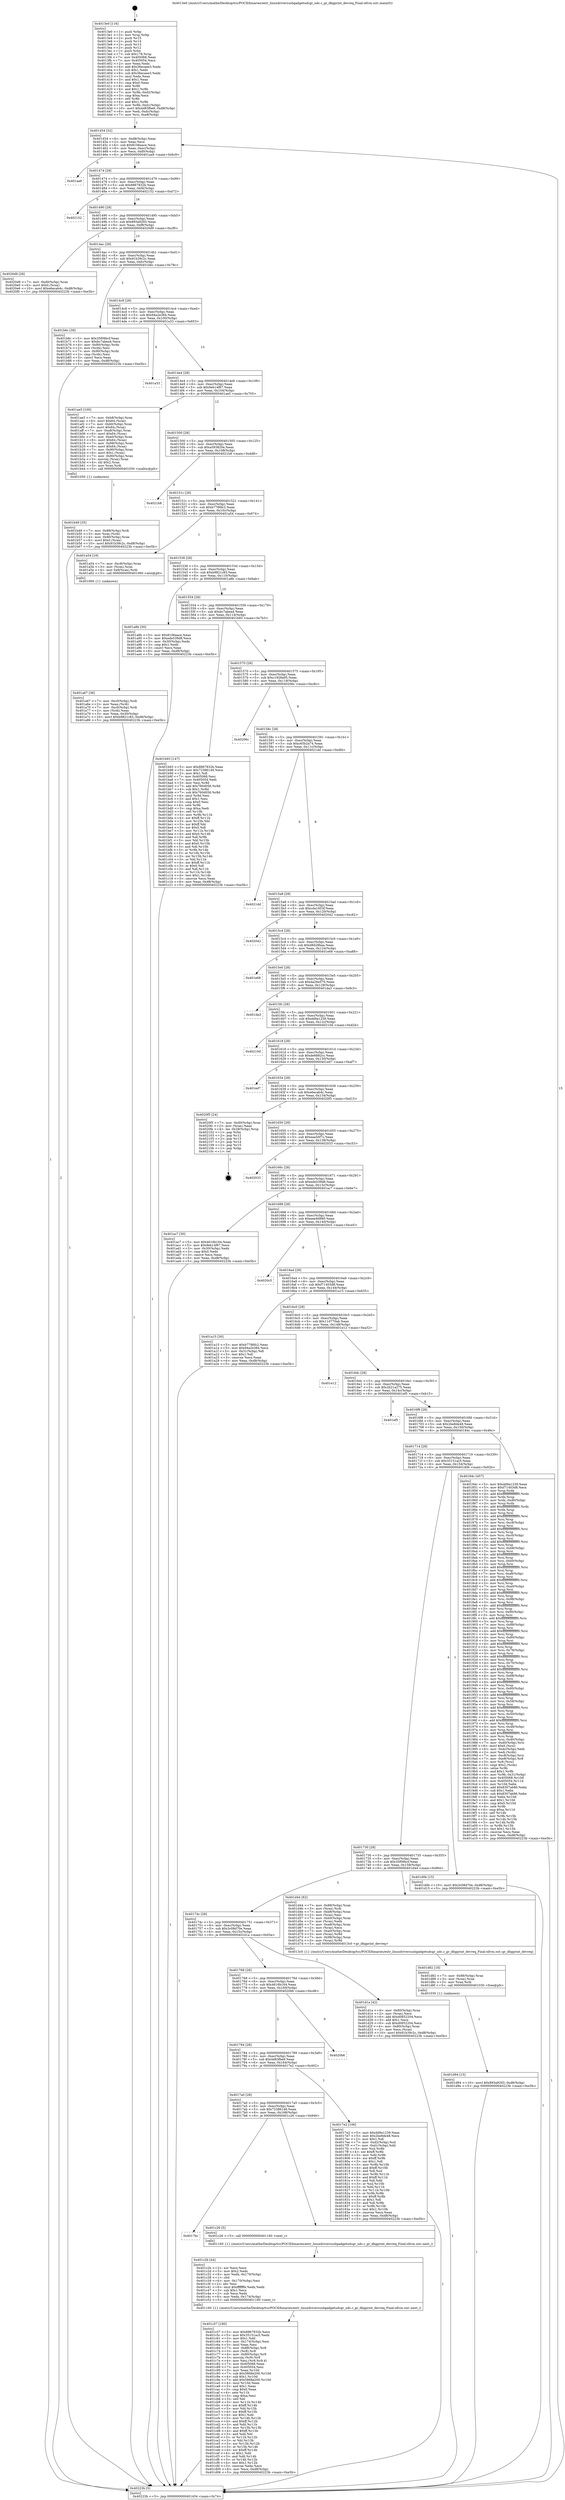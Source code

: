 digraph "0x4013e0" {
  label = "0x4013e0 (/mnt/c/Users/mathe/Desktop/tcc/POCII/binaries/extr_linuxdriversusbgadgetudcgr_udc.c_gr_dbgprint_devreq_Final-ollvm.out::main(0))"
  labelloc = "t"
  node[shape=record]

  Entry [label="",width=0.3,height=0.3,shape=circle,fillcolor=black,style=filled]
  "0x401454" [label="{
     0x401454 [32]\l
     | [instrs]\l
     &nbsp;&nbsp;0x401454 \<+6\>: mov -0xd8(%rbp),%eax\l
     &nbsp;&nbsp;0x40145a \<+2\>: mov %eax,%ecx\l
     &nbsp;&nbsp;0x40145c \<+6\>: sub $0x8106aace,%ecx\l
     &nbsp;&nbsp;0x401462 \<+6\>: mov %eax,-0xec(%rbp)\l
     &nbsp;&nbsp;0x401468 \<+6\>: mov %ecx,-0xf0(%rbp)\l
     &nbsp;&nbsp;0x40146e \<+6\>: je 0000000000401aa9 \<main+0x6c9\>\l
  }"]
  "0x401aa9" [label="{
     0x401aa9\l
  }", style=dashed]
  "0x401474" [label="{
     0x401474 [28]\l
     | [instrs]\l
     &nbsp;&nbsp;0x401474 \<+5\>: jmp 0000000000401479 \<main+0x99\>\l
     &nbsp;&nbsp;0x401479 \<+6\>: mov -0xec(%rbp),%eax\l
     &nbsp;&nbsp;0x40147f \<+5\>: sub $0x8867832b,%eax\l
     &nbsp;&nbsp;0x401484 \<+6\>: mov %eax,-0xf4(%rbp)\l
     &nbsp;&nbsp;0x40148a \<+6\>: je 0000000000402152 \<main+0xd72\>\l
  }"]
  Exit [label="",width=0.3,height=0.3,shape=circle,fillcolor=black,style=filled,peripheries=2]
  "0x402152" [label="{
     0x402152\l
  }", style=dashed]
  "0x401490" [label="{
     0x401490 [28]\l
     | [instrs]\l
     &nbsp;&nbsp;0x401490 \<+5\>: jmp 0000000000401495 \<main+0xb5\>\l
     &nbsp;&nbsp;0x401495 \<+6\>: mov -0xec(%rbp),%eax\l
     &nbsp;&nbsp;0x40149b \<+5\>: sub $0x893a9293,%eax\l
     &nbsp;&nbsp;0x4014a0 \<+6\>: mov %eax,-0xf8(%rbp)\l
     &nbsp;&nbsp;0x4014a6 \<+6\>: je 00000000004020d9 \<main+0xcf9\>\l
  }"]
  "0x401d94" [label="{
     0x401d94 [15]\l
     | [instrs]\l
     &nbsp;&nbsp;0x401d94 \<+10\>: movl $0x893a9293,-0xd8(%rbp)\l
     &nbsp;&nbsp;0x401d9e \<+5\>: jmp 000000000040223b \<main+0xe5b\>\l
  }"]
  "0x4020d9" [label="{
     0x4020d9 [28]\l
     | [instrs]\l
     &nbsp;&nbsp;0x4020d9 \<+7\>: mov -0xd0(%rbp),%rax\l
     &nbsp;&nbsp;0x4020e0 \<+6\>: movl $0x0,(%rax)\l
     &nbsp;&nbsp;0x4020e6 \<+10\>: movl $0xe6ecab4c,-0xd8(%rbp)\l
     &nbsp;&nbsp;0x4020f0 \<+5\>: jmp 000000000040223b \<main+0xe5b\>\l
  }"]
  "0x4014ac" [label="{
     0x4014ac [28]\l
     | [instrs]\l
     &nbsp;&nbsp;0x4014ac \<+5\>: jmp 00000000004014b1 \<main+0xd1\>\l
     &nbsp;&nbsp;0x4014b1 \<+6\>: mov -0xec(%rbp),%eax\l
     &nbsp;&nbsp;0x4014b7 \<+5\>: sub $0x91b39c2c,%eax\l
     &nbsp;&nbsp;0x4014bc \<+6\>: mov %eax,-0xfc(%rbp)\l
     &nbsp;&nbsp;0x4014c2 \<+6\>: je 0000000000401b6c \<main+0x78c\>\l
  }"]
  "0x401d82" [label="{
     0x401d82 [18]\l
     | [instrs]\l
     &nbsp;&nbsp;0x401d82 \<+7\>: mov -0x88(%rbp),%rax\l
     &nbsp;&nbsp;0x401d89 \<+3\>: mov (%rax),%rax\l
     &nbsp;&nbsp;0x401d8c \<+3\>: mov %rax,%rdi\l
     &nbsp;&nbsp;0x401d8f \<+5\>: call 0000000000401030 \<free@plt\>\l
     | [calls]\l
     &nbsp;&nbsp;0x401030 \{1\} (unknown)\l
  }"]
  "0x401b6c" [label="{
     0x401b6c [39]\l
     | [instrs]\l
     &nbsp;&nbsp;0x401b6c \<+5\>: mov $0x35f09bcf,%eax\l
     &nbsp;&nbsp;0x401b71 \<+5\>: mov $0xbc7abea4,%ecx\l
     &nbsp;&nbsp;0x401b76 \<+4\>: mov -0x80(%rbp),%rdx\l
     &nbsp;&nbsp;0x401b7a \<+2\>: mov (%rdx),%esi\l
     &nbsp;&nbsp;0x401b7c \<+7\>: mov -0x90(%rbp),%rdx\l
     &nbsp;&nbsp;0x401b83 \<+2\>: cmp (%rdx),%esi\l
     &nbsp;&nbsp;0x401b85 \<+3\>: cmovl %ecx,%eax\l
     &nbsp;&nbsp;0x401b88 \<+6\>: mov %eax,-0xd8(%rbp)\l
     &nbsp;&nbsp;0x401b8e \<+5\>: jmp 000000000040223b \<main+0xe5b\>\l
  }"]
  "0x4014c8" [label="{
     0x4014c8 [28]\l
     | [instrs]\l
     &nbsp;&nbsp;0x4014c8 \<+5\>: jmp 00000000004014cd \<main+0xed\>\l
     &nbsp;&nbsp;0x4014cd \<+6\>: mov -0xec(%rbp),%eax\l
     &nbsp;&nbsp;0x4014d3 \<+5\>: sub $0x94a2e384,%eax\l
     &nbsp;&nbsp;0x4014d8 \<+6\>: mov %eax,-0x100(%rbp)\l
     &nbsp;&nbsp;0x4014de \<+6\>: je 0000000000401a33 \<main+0x653\>\l
  }"]
  "0x401c57" [label="{
     0x401c57 [180]\l
     | [instrs]\l
     &nbsp;&nbsp;0x401c57 \<+5\>: mov $0x8867832b,%ecx\l
     &nbsp;&nbsp;0x401c5c \<+5\>: mov $0x35151ac5,%edx\l
     &nbsp;&nbsp;0x401c61 \<+3\>: mov $0x1,%dil\l
     &nbsp;&nbsp;0x401c64 \<+6\>: mov -0x174(%rbp),%esi\l
     &nbsp;&nbsp;0x401c6a \<+3\>: imul %eax,%esi\l
     &nbsp;&nbsp;0x401c6d \<+7\>: mov -0x88(%rbp),%r8\l
     &nbsp;&nbsp;0x401c74 \<+3\>: mov (%r8),%r8\l
     &nbsp;&nbsp;0x401c77 \<+4\>: mov -0x80(%rbp),%r9\l
     &nbsp;&nbsp;0x401c7b \<+3\>: movslq (%r9),%r9\l
     &nbsp;&nbsp;0x401c7e \<+4\>: mov %esi,(%r8,%r9,4)\l
     &nbsp;&nbsp;0x401c82 \<+7\>: mov 0x405068,%eax\l
     &nbsp;&nbsp;0x401c89 \<+7\>: mov 0x405054,%esi\l
     &nbsp;&nbsp;0x401c90 \<+3\>: mov %eax,%r10d\l
     &nbsp;&nbsp;0x401c93 \<+7\>: sub $0x5868e200,%r10d\l
     &nbsp;&nbsp;0x401c9a \<+4\>: sub $0x1,%r10d\l
     &nbsp;&nbsp;0x401c9e \<+7\>: add $0x5868e200,%r10d\l
     &nbsp;&nbsp;0x401ca5 \<+4\>: imul %r10d,%eax\l
     &nbsp;&nbsp;0x401ca9 \<+3\>: and $0x1,%eax\l
     &nbsp;&nbsp;0x401cac \<+3\>: cmp $0x0,%eax\l
     &nbsp;&nbsp;0x401caf \<+4\>: sete %r11b\l
     &nbsp;&nbsp;0x401cb3 \<+3\>: cmp $0xa,%esi\l
     &nbsp;&nbsp;0x401cb6 \<+3\>: setl %bl\l
     &nbsp;&nbsp;0x401cb9 \<+3\>: mov %r11b,%r14b\l
     &nbsp;&nbsp;0x401cbc \<+4\>: xor $0xff,%r14b\l
     &nbsp;&nbsp;0x401cc0 \<+3\>: mov %bl,%r15b\l
     &nbsp;&nbsp;0x401cc3 \<+4\>: xor $0xff,%r15b\l
     &nbsp;&nbsp;0x401cc7 \<+4\>: xor $0x1,%dil\l
     &nbsp;&nbsp;0x401ccb \<+3\>: mov %r14b,%r12b\l
     &nbsp;&nbsp;0x401cce \<+4\>: and $0xff,%r12b\l
     &nbsp;&nbsp;0x401cd2 \<+3\>: and %dil,%r11b\l
     &nbsp;&nbsp;0x401cd5 \<+3\>: mov %r15b,%r13b\l
     &nbsp;&nbsp;0x401cd8 \<+4\>: and $0xff,%r13b\l
     &nbsp;&nbsp;0x401cdc \<+3\>: and %dil,%bl\l
     &nbsp;&nbsp;0x401cdf \<+3\>: or %r11b,%r12b\l
     &nbsp;&nbsp;0x401ce2 \<+3\>: or %bl,%r13b\l
     &nbsp;&nbsp;0x401ce5 \<+3\>: xor %r13b,%r12b\l
     &nbsp;&nbsp;0x401ce8 \<+3\>: or %r15b,%r14b\l
     &nbsp;&nbsp;0x401ceb \<+4\>: xor $0xff,%r14b\l
     &nbsp;&nbsp;0x401cef \<+4\>: or $0x1,%dil\l
     &nbsp;&nbsp;0x401cf3 \<+3\>: and %dil,%r14b\l
     &nbsp;&nbsp;0x401cf6 \<+3\>: or %r14b,%r12b\l
     &nbsp;&nbsp;0x401cf9 \<+4\>: test $0x1,%r12b\l
     &nbsp;&nbsp;0x401cfd \<+3\>: cmovne %edx,%ecx\l
     &nbsp;&nbsp;0x401d00 \<+6\>: mov %ecx,-0xd8(%rbp)\l
     &nbsp;&nbsp;0x401d06 \<+5\>: jmp 000000000040223b \<main+0xe5b\>\l
  }"]
  "0x401a33" [label="{
     0x401a33\l
  }", style=dashed]
  "0x4014e4" [label="{
     0x4014e4 [28]\l
     | [instrs]\l
     &nbsp;&nbsp;0x4014e4 \<+5\>: jmp 00000000004014e9 \<main+0x109\>\l
     &nbsp;&nbsp;0x4014e9 \<+6\>: mov -0xec(%rbp),%eax\l
     &nbsp;&nbsp;0x4014ef \<+5\>: sub $0x9eb14f67,%eax\l
     &nbsp;&nbsp;0x4014f4 \<+6\>: mov %eax,-0x104(%rbp)\l
     &nbsp;&nbsp;0x4014fa \<+6\>: je 0000000000401ae5 \<main+0x705\>\l
  }"]
  "0x401c2b" [label="{
     0x401c2b [44]\l
     | [instrs]\l
     &nbsp;&nbsp;0x401c2b \<+2\>: xor %ecx,%ecx\l
     &nbsp;&nbsp;0x401c2d \<+5\>: mov $0x2,%edx\l
     &nbsp;&nbsp;0x401c32 \<+6\>: mov %edx,-0x170(%rbp)\l
     &nbsp;&nbsp;0x401c38 \<+1\>: cltd\l
     &nbsp;&nbsp;0x401c39 \<+6\>: mov -0x170(%rbp),%esi\l
     &nbsp;&nbsp;0x401c3f \<+2\>: idiv %esi\l
     &nbsp;&nbsp;0x401c41 \<+6\>: imul $0xfffffffe,%edx,%edx\l
     &nbsp;&nbsp;0x401c47 \<+3\>: sub $0x1,%ecx\l
     &nbsp;&nbsp;0x401c4a \<+2\>: sub %ecx,%edx\l
     &nbsp;&nbsp;0x401c4c \<+6\>: mov %edx,-0x174(%rbp)\l
     &nbsp;&nbsp;0x401c52 \<+5\>: call 0000000000401160 \<next_i\>\l
     | [calls]\l
     &nbsp;&nbsp;0x401160 \{1\} (/mnt/c/Users/mathe/Desktop/tcc/POCII/binaries/extr_linuxdriversusbgadgetudcgr_udc.c_gr_dbgprint_devreq_Final-ollvm.out::next_i)\l
  }"]
  "0x401ae5" [label="{
     0x401ae5 [100]\l
     | [instrs]\l
     &nbsp;&nbsp;0x401ae5 \<+7\>: mov -0xb8(%rbp),%rax\l
     &nbsp;&nbsp;0x401aec \<+6\>: movl $0x64,(%rax)\l
     &nbsp;&nbsp;0x401af2 \<+7\>: mov -0xb0(%rbp),%rax\l
     &nbsp;&nbsp;0x401af9 \<+6\>: movl $0x64,(%rax)\l
     &nbsp;&nbsp;0x401aff \<+7\>: mov -0xa8(%rbp),%rax\l
     &nbsp;&nbsp;0x401b06 \<+6\>: movl $0x64,(%rax)\l
     &nbsp;&nbsp;0x401b0c \<+7\>: mov -0xa0(%rbp),%rax\l
     &nbsp;&nbsp;0x401b13 \<+6\>: movl $0x64,(%rax)\l
     &nbsp;&nbsp;0x401b19 \<+7\>: mov -0x98(%rbp),%rax\l
     &nbsp;&nbsp;0x401b20 \<+6\>: movl $0x64,(%rax)\l
     &nbsp;&nbsp;0x401b26 \<+7\>: mov -0x90(%rbp),%rax\l
     &nbsp;&nbsp;0x401b2d \<+6\>: movl $0x1,(%rax)\l
     &nbsp;&nbsp;0x401b33 \<+7\>: mov -0x90(%rbp),%rax\l
     &nbsp;&nbsp;0x401b3a \<+3\>: movslq (%rax),%rax\l
     &nbsp;&nbsp;0x401b3d \<+4\>: shl $0x2,%rax\l
     &nbsp;&nbsp;0x401b41 \<+3\>: mov %rax,%rdi\l
     &nbsp;&nbsp;0x401b44 \<+5\>: call 0000000000401050 \<malloc@plt\>\l
     | [calls]\l
     &nbsp;&nbsp;0x401050 \{1\} (unknown)\l
  }"]
  "0x401500" [label="{
     0x401500 [28]\l
     | [instrs]\l
     &nbsp;&nbsp;0x401500 \<+5\>: jmp 0000000000401505 \<main+0x125\>\l
     &nbsp;&nbsp;0x401505 \<+6\>: mov -0xec(%rbp),%eax\l
     &nbsp;&nbsp;0x40150b \<+5\>: sub $0xa593820e,%eax\l
     &nbsp;&nbsp;0x401510 \<+6\>: mov %eax,-0x108(%rbp)\l
     &nbsp;&nbsp;0x401516 \<+6\>: je 00000000004021b8 \<main+0xdd8\>\l
  }"]
  "0x4017bc" [label="{
     0x4017bc\l
  }", style=dashed]
  "0x4021b8" [label="{
     0x4021b8\l
  }", style=dashed]
  "0x40151c" [label="{
     0x40151c [28]\l
     | [instrs]\l
     &nbsp;&nbsp;0x40151c \<+5\>: jmp 0000000000401521 \<main+0x141\>\l
     &nbsp;&nbsp;0x401521 \<+6\>: mov -0xec(%rbp),%eax\l
     &nbsp;&nbsp;0x401527 \<+5\>: sub $0xb7786fc2,%eax\l
     &nbsp;&nbsp;0x40152c \<+6\>: mov %eax,-0x10c(%rbp)\l
     &nbsp;&nbsp;0x401532 \<+6\>: je 0000000000401a54 \<main+0x674\>\l
  }"]
  "0x401c26" [label="{
     0x401c26 [5]\l
     | [instrs]\l
     &nbsp;&nbsp;0x401c26 \<+5\>: call 0000000000401160 \<next_i\>\l
     | [calls]\l
     &nbsp;&nbsp;0x401160 \{1\} (/mnt/c/Users/mathe/Desktop/tcc/POCII/binaries/extr_linuxdriversusbgadgetudcgr_udc.c_gr_dbgprint_devreq_Final-ollvm.out::next_i)\l
  }"]
  "0x401a54" [label="{
     0x401a54 [19]\l
     | [instrs]\l
     &nbsp;&nbsp;0x401a54 \<+7\>: mov -0xc8(%rbp),%rax\l
     &nbsp;&nbsp;0x401a5b \<+3\>: mov (%rax),%rax\l
     &nbsp;&nbsp;0x401a5e \<+4\>: mov 0x8(%rax),%rdi\l
     &nbsp;&nbsp;0x401a62 \<+5\>: call 0000000000401060 \<atoi@plt\>\l
     | [calls]\l
     &nbsp;&nbsp;0x401060 \{1\} (unknown)\l
  }"]
  "0x401538" [label="{
     0x401538 [28]\l
     | [instrs]\l
     &nbsp;&nbsp;0x401538 \<+5\>: jmp 000000000040153d \<main+0x15d\>\l
     &nbsp;&nbsp;0x40153d \<+6\>: mov -0xec(%rbp),%eax\l
     &nbsp;&nbsp;0x401543 \<+5\>: sub $0xb9821c83,%eax\l
     &nbsp;&nbsp;0x401548 \<+6\>: mov %eax,-0x110(%rbp)\l
     &nbsp;&nbsp;0x40154e \<+6\>: je 0000000000401a8b \<main+0x6ab\>\l
  }"]
  "0x401b49" [label="{
     0x401b49 [35]\l
     | [instrs]\l
     &nbsp;&nbsp;0x401b49 \<+7\>: mov -0x88(%rbp),%rdi\l
     &nbsp;&nbsp;0x401b50 \<+3\>: mov %rax,(%rdi)\l
     &nbsp;&nbsp;0x401b53 \<+4\>: mov -0x80(%rbp),%rax\l
     &nbsp;&nbsp;0x401b57 \<+6\>: movl $0x0,(%rax)\l
     &nbsp;&nbsp;0x401b5d \<+10\>: movl $0x91b39c2c,-0xd8(%rbp)\l
     &nbsp;&nbsp;0x401b67 \<+5\>: jmp 000000000040223b \<main+0xe5b\>\l
  }"]
  "0x401a8b" [label="{
     0x401a8b [30]\l
     | [instrs]\l
     &nbsp;&nbsp;0x401a8b \<+5\>: mov $0x8106aace,%eax\l
     &nbsp;&nbsp;0x401a90 \<+5\>: mov $0xede539d8,%ecx\l
     &nbsp;&nbsp;0x401a95 \<+3\>: mov -0x30(%rbp),%edx\l
     &nbsp;&nbsp;0x401a98 \<+3\>: cmp $0x1,%edx\l
     &nbsp;&nbsp;0x401a9b \<+3\>: cmovl %ecx,%eax\l
     &nbsp;&nbsp;0x401a9e \<+6\>: mov %eax,-0xd8(%rbp)\l
     &nbsp;&nbsp;0x401aa4 \<+5\>: jmp 000000000040223b \<main+0xe5b\>\l
  }"]
  "0x401554" [label="{
     0x401554 [28]\l
     | [instrs]\l
     &nbsp;&nbsp;0x401554 \<+5\>: jmp 0000000000401559 \<main+0x179\>\l
     &nbsp;&nbsp;0x401559 \<+6\>: mov -0xec(%rbp),%eax\l
     &nbsp;&nbsp;0x40155f \<+5\>: sub $0xbc7abea4,%eax\l
     &nbsp;&nbsp;0x401564 \<+6\>: mov %eax,-0x114(%rbp)\l
     &nbsp;&nbsp;0x40156a \<+6\>: je 0000000000401b93 \<main+0x7b3\>\l
  }"]
  "0x401a67" [label="{
     0x401a67 [36]\l
     | [instrs]\l
     &nbsp;&nbsp;0x401a67 \<+7\>: mov -0xc0(%rbp),%rdi\l
     &nbsp;&nbsp;0x401a6e \<+2\>: mov %eax,(%rdi)\l
     &nbsp;&nbsp;0x401a70 \<+7\>: mov -0xc0(%rbp),%rdi\l
     &nbsp;&nbsp;0x401a77 \<+2\>: mov (%rdi),%eax\l
     &nbsp;&nbsp;0x401a79 \<+3\>: mov %eax,-0x30(%rbp)\l
     &nbsp;&nbsp;0x401a7c \<+10\>: movl $0xb9821c83,-0xd8(%rbp)\l
     &nbsp;&nbsp;0x401a86 \<+5\>: jmp 000000000040223b \<main+0xe5b\>\l
  }"]
  "0x401b93" [label="{
     0x401b93 [147]\l
     | [instrs]\l
     &nbsp;&nbsp;0x401b93 \<+5\>: mov $0x8867832b,%eax\l
     &nbsp;&nbsp;0x401b98 \<+5\>: mov $0x72386146,%ecx\l
     &nbsp;&nbsp;0x401b9d \<+2\>: mov $0x1,%dl\l
     &nbsp;&nbsp;0x401b9f \<+7\>: mov 0x405068,%esi\l
     &nbsp;&nbsp;0x401ba6 \<+7\>: mov 0x405054,%edi\l
     &nbsp;&nbsp;0x401bad \<+3\>: mov %esi,%r8d\l
     &nbsp;&nbsp;0x401bb0 \<+7\>: add $0x760d056,%r8d\l
     &nbsp;&nbsp;0x401bb7 \<+4\>: sub $0x1,%r8d\l
     &nbsp;&nbsp;0x401bbb \<+7\>: sub $0x760d056,%r8d\l
     &nbsp;&nbsp;0x401bc2 \<+4\>: imul %r8d,%esi\l
     &nbsp;&nbsp;0x401bc6 \<+3\>: and $0x1,%esi\l
     &nbsp;&nbsp;0x401bc9 \<+3\>: cmp $0x0,%esi\l
     &nbsp;&nbsp;0x401bcc \<+4\>: sete %r9b\l
     &nbsp;&nbsp;0x401bd0 \<+3\>: cmp $0xa,%edi\l
     &nbsp;&nbsp;0x401bd3 \<+4\>: setl %r10b\l
     &nbsp;&nbsp;0x401bd7 \<+3\>: mov %r9b,%r11b\l
     &nbsp;&nbsp;0x401bda \<+4\>: xor $0xff,%r11b\l
     &nbsp;&nbsp;0x401bde \<+3\>: mov %r10b,%bl\l
     &nbsp;&nbsp;0x401be1 \<+3\>: xor $0xff,%bl\l
     &nbsp;&nbsp;0x401be4 \<+3\>: xor $0x0,%dl\l
     &nbsp;&nbsp;0x401be7 \<+3\>: mov %r11b,%r14b\l
     &nbsp;&nbsp;0x401bea \<+4\>: and $0x0,%r14b\l
     &nbsp;&nbsp;0x401bee \<+3\>: and %dl,%r9b\l
     &nbsp;&nbsp;0x401bf1 \<+3\>: mov %bl,%r15b\l
     &nbsp;&nbsp;0x401bf4 \<+4\>: and $0x0,%r15b\l
     &nbsp;&nbsp;0x401bf8 \<+3\>: and %dl,%r10b\l
     &nbsp;&nbsp;0x401bfb \<+3\>: or %r9b,%r14b\l
     &nbsp;&nbsp;0x401bfe \<+3\>: or %r10b,%r15b\l
     &nbsp;&nbsp;0x401c01 \<+3\>: xor %r15b,%r14b\l
     &nbsp;&nbsp;0x401c04 \<+3\>: or %bl,%r11b\l
     &nbsp;&nbsp;0x401c07 \<+4\>: xor $0xff,%r11b\l
     &nbsp;&nbsp;0x401c0b \<+3\>: or $0x0,%dl\l
     &nbsp;&nbsp;0x401c0e \<+3\>: and %dl,%r11b\l
     &nbsp;&nbsp;0x401c11 \<+3\>: or %r11b,%r14b\l
     &nbsp;&nbsp;0x401c14 \<+4\>: test $0x1,%r14b\l
     &nbsp;&nbsp;0x401c18 \<+3\>: cmovne %ecx,%eax\l
     &nbsp;&nbsp;0x401c1b \<+6\>: mov %eax,-0xd8(%rbp)\l
     &nbsp;&nbsp;0x401c21 \<+5\>: jmp 000000000040223b \<main+0xe5b\>\l
  }"]
  "0x401570" [label="{
     0x401570 [28]\l
     | [instrs]\l
     &nbsp;&nbsp;0x401570 \<+5\>: jmp 0000000000401575 \<main+0x195\>\l
     &nbsp;&nbsp;0x401575 \<+6\>: mov -0xec(%rbp),%eax\l
     &nbsp;&nbsp;0x40157b \<+5\>: sub $0xc1928a95,%eax\l
     &nbsp;&nbsp;0x401580 \<+6\>: mov %eax,-0x118(%rbp)\l
     &nbsp;&nbsp;0x401586 \<+6\>: je 000000000040206c \<main+0xc8c\>\l
  }"]
  "0x4013e0" [label="{
     0x4013e0 [116]\l
     | [instrs]\l
     &nbsp;&nbsp;0x4013e0 \<+1\>: push %rbp\l
     &nbsp;&nbsp;0x4013e1 \<+3\>: mov %rsp,%rbp\l
     &nbsp;&nbsp;0x4013e4 \<+2\>: push %r15\l
     &nbsp;&nbsp;0x4013e6 \<+2\>: push %r14\l
     &nbsp;&nbsp;0x4013e8 \<+2\>: push %r13\l
     &nbsp;&nbsp;0x4013ea \<+2\>: push %r12\l
     &nbsp;&nbsp;0x4013ec \<+1\>: push %rbx\l
     &nbsp;&nbsp;0x4013ed \<+7\>: sub $0x178,%rsp\l
     &nbsp;&nbsp;0x4013f4 \<+7\>: mov 0x405068,%eax\l
     &nbsp;&nbsp;0x4013fb \<+7\>: mov 0x405054,%ecx\l
     &nbsp;&nbsp;0x401402 \<+2\>: mov %eax,%edx\l
     &nbsp;&nbsp;0x401404 \<+6\>: add $0x36ecaee3,%edx\l
     &nbsp;&nbsp;0x40140a \<+3\>: sub $0x1,%edx\l
     &nbsp;&nbsp;0x40140d \<+6\>: sub $0x36ecaee3,%edx\l
     &nbsp;&nbsp;0x401413 \<+3\>: imul %edx,%eax\l
     &nbsp;&nbsp;0x401416 \<+3\>: and $0x1,%eax\l
     &nbsp;&nbsp;0x401419 \<+3\>: cmp $0x0,%eax\l
     &nbsp;&nbsp;0x40141c \<+4\>: sete %r8b\l
     &nbsp;&nbsp;0x401420 \<+4\>: and $0x1,%r8b\l
     &nbsp;&nbsp;0x401424 \<+7\>: mov %r8b,-0xd2(%rbp)\l
     &nbsp;&nbsp;0x40142b \<+3\>: cmp $0xa,%ecx\l
     &nbsp;&nbsp;0x40142e \<+4\>: setl %r8b\l
     &nbsp;&nbsp;0x401432 \<+4\>: and $0x1,%r8b\l
     &nbsp;&nbsp;0x401436 \<+7\>: mov %r8b,-0xd1(%rbp)\l
     &nbsp;&nbsp;0x40143d \<+10\>: movl $0x4d83fbe9,-0xd8(%rbp)\l
     &nbsp;&nbsp;0x401447 \<+6\>: mov %edi,-0xdc(%rbp)\l
     &nbsp;&nbsp;0x40144d \<+7\>: mov %rsi,-0xe8(%rbp)\l
  }"]
  "0x40206c" [label="{
     0x40206c\l
  }", style=dashed]
  "0x40158c" [label="{
     0x40158c [28]\l
     | [instrs]\l
     &nbsp;&nbsp;0x40158c \<+5\>: jmp 0000000000401591 \<main+0x1b1\>\l
     &nbsp;&nbsp;0x401591 \<+6\>: mov -0xec(%rbp),%eax\l
     &nbsp;&nbsp;0x401597 \<+5\>: sub $0xc65b2a74,%eax\l
     &nbsp;&nbsp;0x40159c \<+6\>: mov %eax,-0x11c(%rbp)\l
     &nbsp;&nbsp;0x4015a2 \<+6\>: je 00000000004021dd \<main+0xdfd\>\l
  }"]
  "0x40223b" [label="{
     0x40223b [5]\l
     | [instrs]\l
     &nbsp;&nbsp;0x40223b \<+5\>: jmp 0000000000401454 \<main+0x74\>\l
  }"]
  "0x4021dd" [label="{
     0x4021dd\l
  }", style=dashed]
  "0x4015a8" [label="{
     0x4015a8 [28]\l
     | [instrs]\l
     &nbsp;&nbsp;0x4015a8 \<+5\>: jmp 00000000004015ad \<main+0x1cd\>\l
     &nbsp;&nbsp;0x4015ad \<+6\>: mov -0xec(%rbp),%eax\l
     &nbsp;&nbsp;0x4015b3 \<+5\>: sub $0xcda1853f,%eax\l
     &nbsp;&nbsp;0x4015b8 \<+6\>: mov %eax,-0x120(%rbp)\l
     &nbsp;&nbsp;0x4015be \<+6\>: je 0000000000402042 \<main+0xc62\>\l
  }"]
  "0x4017a0" [label="{
     0x4017a0 [28]\l
     | [instrs]\l
     &nbsp;&nbsp;0x4017a0 \<+5\>: jmp 00000000004017a5 \<main+0x3c5\>\l
     &nbsp;&nbsp;0x4017a5 \<+6\>: mov -0xec(%rbp),%eax\l
     &nbsp;&nbsp;0x4017ab \<+5\>: sub $0x72386146,%eax\l
     &nbsp;&nbsp;0x4017b0 \<+6\>: mov %eax,-0x168(%rbp)\l
     &nbsp;&nbsp;0x4017b6 \<+6\>: je 0000000000401c26 \<main+0x846\>\l
  }"]
  "0x402042" [label="{
     0x402042\l
  }", style=dashed]
  "0x4015c4" [label="{
     0x4015c4 [28]\l
     | [instrs]\l
     &nbsp;&nbsp;0x4015c4 \<+5\>: jmp 00000000004015c9 \<main+0x1e9\>\l
     &nbsp;&nbsp;0x4015c9 \<+6\>: mov -0xec(%rbp),%eax\l
     &nbsp;&nbsp;0x4015cf \<+5\>: sub $0xd8d28baa,%eax\l
     &nbsp;&nbsp;0x4015d4 \<+6\>: mov %eax,-0x124(%rbp)\l
     &nbsp;&nbsp;0x4015da \<+6\>: je 0000000000401e68 \<main+0xa88\>\l
  }"]
  "0x4017e2" [label="{
     0x4017e2 [106]\l
     | [instrs]\l
     &nbsp;&nbsp;0x4017e2 \<+5\>: mov $0xdd9a1239,%eax\l
     &nbsp;&nbsp;0x4017e7 \<+5\>: mov $0x2be8de48,%ecx\l
     &nbsp;&nbsp;0x4017ec \<+2\>: mov $0x1,%dl\l
     &nbsp;&nbsp;0x4017ee \<+7\>: mov -0xd2(%rbp),%sil\l
     &nbsp;&nbsp;0x4017f5 \<+7\>: mov -0xd1(%rbp),%dil\l
     &nbsp;&nbsp;0x4017fc \<+3\>: mov %sil,%r8b\l
     &nbsp;&nbsp;0x4017ff \<+4\>: xor $0xff,%r8b\l
     &nbsp;&nbsp;0x401803 \<+3\>: mov %dil,%r9b\l
     &nbsp;&nbsp;0x401806 \<+4\>: xor $0xff,%r9b\l
     &nbsp;&nbsp;0x40180a \<+3\>: xor $0x1,%dl\l
     &nbsp;&nbsp;0x40180d \<+3\>: mov %r8b,%r10b\l
     &nbsp;&nbsp;0x401810 \<+4\>: and $0xff,%r10b\l
     &nbsp;&nbsp;0x401814 \<+3\>: and %dl,%sil\l
     &nbsp;&nbsp;0x401817 \<+3\>: mov %r9b,%r11b\l
     &nbsp;&nbsp;0x40181a \<+4\>: and $0xff,%r11b\l
     &nbsp;&nbsp;0x40181e \<+3\>: and %dl,%dil\l
     &nbsp;&nbsp;0x401821 \<+3\>: or %sil,%r10b\l
     &nbsp;&nbsp;0x401824 \<+3\>: or %dil,%r11b\l
     &nbsp;&nbsp;0x401827 \<+3\>: xor %r11b,%r10b\l
     &nbsp;&nbsp;0x40182a \<+3\>: or %r9b,%r8b\l
     &nbsp;&nbsp;0x40182d \<+4\>: xor $0xff,%r8b\l
     &nbsp;&nbsp;0x401831 \<+3\>: or $0x1,%dl\l
     &nbsp;&nbsp;0x401834 \<+3\>: and %dl,%r8b\l
     &nbsp;&nbsp;0x401837 \<+3\>: or %r8b,%r10b\l
     &nbsp;&nbsp;0x40183a \<+4\>: test $0x1,%r10b\l
     &nbsp;&nbsp;0x40183e \<+3\>: cmovne %ecx,%eax\l
     &nbsp;&nbsp;0x401841 \<+6\>: mov %eax,-0xd8(%rbp)\l
     &nbsp;&nbsp;0x401847 \<+5\>: jmp 000000000040223b \<main+0xe5b\>\l
  }"]
  "0x401e68" [label="{
     0x401e68\l
  }", style=dashed]
  "0x4015e0" [label="{
     0x4015e0 [28]\l
     | [instrs]\l
     &nbsp;&nbsp;0x4015e0 \<+5\>: jmp 00000000004015e5 \<main+0x205\>\l
     &nbsp;&nbsp;0x4015e5 \<+6\>: mov -0xec(%rbp),%eax\l
     &nbsp;&nbsp;0x4015eb \<+5\>: sub $0xda26e570,%eax\l
     &nbsp;&nbsp;0x4015f0 \<+6\>: mov %eax,-0x128(%rbp)\l
     &nbsp;&nbsp;0x4015f6 \<+6\>: je 0000000000401da3 \<main+0x9c3\>\l
  }"]
  "0x401784" [label="{
     0x401784 [28]\l
     | [instrs]\l
     &nbsp;&nbsp;0x401784 \<+5\>: jmp 0000000000401789 \<main+0x3a9\>\l
     &nbsp;&nbsp;0x401789 \<+6\>: mov -0xec(%rbp),%eax\l
     &nbsp;&nbsp;0x40178f \<+5\>: sub $0x4d83fbe9,%eax\l
     &nbsp;&nbsp;0x401794 \<+6\>: mov %eax,-0x164(%rbp)\l
     &nbsp;&nbsp;0x40179a \<+6\>: je 00000000004017e2 \<main+0x402\>\l
  }"]
  "0x401da3" [label="{
     0x401da3\l
  }", style=dashed]
  "0x4015fc" [label="{
     0x4015fc [28]\l
     | [instrs]\l
     &nbsp;&nbsp;0x4015fc \<+5\>: jmp 0000000000401601 \<main+0x221\>\l
     &nbsp;&nbsp;0x401601 \<+6\>: mov -0xec(%rbp),%eax\l
     &nbsp;&nbsp;0x401607 \<+5\>: sub $0xdd9a1239,%eax\l
     &nbsp;&nbsp;0x40160c \<+6\>: mov %eax,-0x12c(%rbp)\l
     &nbsp;&nbsp;0x401612 \<+6\>: je 000000000040210d \<main+0xd2d\>\l
  }"]
  "0x4020b6" [label="{
     0x4020b6\l
  }", style=dashed]
  "0x40210d" [label="{
     0x40210d\l
  }", style=dashed]
  "0x401618" [label="{
     0x401618 [28]\l
     | [instrs]\l
     &nbsp;&nbsp;0x401618 \<+5\>: jmp 000000000040161d \<main+0x23d\>\l
     &nbsp;&nbsp;0x40161d \<+6\>: mov -0xec(%rbp),%eax\l
     &nbsp;&nbsp;0x401623 \<+5\>: sub $0xde6882cc,%eax\l
     &nbsp;&nbsp;0x401628 \<+6\>: mov %eax,-0x130(%rbp)\l
     &nbsp;&nbsp;0x40162e \<+6\>: je 0000000000401ed7 \<main+0xaf7\>\l
  }"]
  "0x401768" [label="{
     0x401768 [28]\l
     | [instrs]\l
     &nbsp;&nbsp;0x401768 \<+5\>: jmp 000000000040176d \<main+0x38d\>\l
     &nbsp;&nbsp;0x40176d \<+6\>: mov -0xec(%rbp),%eax\l
     &nbsp;&nbsp;0x401773 \<+5\>: sub $0x4616b164,%eax\l
     &nbsp;&nbsp;0x401778 \<+6\>: mov %eax,-0x160(%rbp)\l
     &nbsp;&nbsp;0x40177e \<+6\>: je 00000000004020b6 \<main+0xcd6\>\l
  }"]
  "0x401ed7" [label="{
     0x401ed7\l
  }", style=dashed]
  "0x401634" [label="{
     0x401634 [28]\l
     | [instrs]\l
     &nbsp;&nbsp;0x401634 \<+5\>: jmp 0000000000401639 \<main+0x259\>\l
     &nbsp;&nbsp;0x401639 \<+6\>: mov -0xec(%rbp),%eax\l
     &nbsp;&nbsp;0x40163f \<+5\>: sub $0xe6ecab4c,%eax\l
     &nbsp;&nbsp;0x401644 \<+6\>: mov %eax,-0x134(%rbp)\l
     &nbsp;&nbsp;0x40164a \<+6\>: je 00000000004020f5 \<main+0xd15\>\l
  }"]
  "0x401d1a" [label="{
     0x401d1a [42]\l
     | [instrs]\l
     &nbsp;&nbsp;0x401d1a \<+4\>: mov -0x80(%rbp),%rax\l
     &nbsp;&nbsp;0x401d1e \<+2\>: mov (%rax),%ecx\l
     &nbsp;&nbsp;0x401d20 \<+6\>: add $0xd0852204,%ecx\l
     &nbsp;&nbsp;0x401d26 \<+3\>: add $0x1,%ecx\l
     &nbsp;&nbsp;0x401d29 \<+6\>: sub $0xd0852204,%ecx\l
     &nbsp;&nbsp;0x401d2f \<+4\>: mov -0x80(%rbp),%rax\l
     &nbsp;&nbsp;0x401d33 \<+2\>: mov %ecx,(%rax)\l
     &nbsp;&nbsp;0x401d35 \<+10\>: movl $0x91b39c2c,-0xd8(%rbp)\l
     &nbsp;&nbsp;0x401d3f \<+5\>: jmp 000000000040223b \<main+0xe5b\>\l
  }"]
  "0x4020f5" [label="{
     0x4020f5 [24]\l
     | [instrs]\l
     &nbsp;&nbsp;0x4020f5 \<+7\>: mov -0xd0(%rbp),%rax\l
     &nbsp;&nbsp;0x4020fc \<+2\>: mov (%rax),%eax\l
     &nbsp;&nbsp;0x4020fe \<+4\>: lea -0x28(%rbp),%rsp\l
     &nbsp;&nbsp;0x402102 \<+1\>: pop %rbx\l
     &nbsp;&nbsp;0x402103 \<+2\>: pop %r12\l
     &nbsp;&nbsp;0x402105 \<+2\>: pop %r13\l
     &nbsp;&nbsp;0x402107 \<+2\>: pop %r14\l
     &nbsp;&nbsp;0x402109 \<+2\>: pop %r15\l
     &nbsp;&nbsp;0x40210b \<+1\>: pop %rbp\l
     &nbsp;&nbsp;0x40210c \<+1\>: ret\l
  }"]
  "0x401650" [label="{
     0x401650 [28]\l
     | [instrs]\l
     &nbsp;&nbsp;0x401650 \<+5\>: jmp 0000000000401655 \<main+0x275\>\l
     &nbsp;&nbsp;0x401655 \<+6\>: mov -0xec(%rbp),%eax\l
     &nbsp;&nbsp;0x40165b \<+5\>: sub $0xeaa50f7c,%eax\l
     &nbsp;&nbsp;0x401660 \<+6\>: mov %eax,-0x138(%rbp)\l
     &nbsp;&nbsp;0x401666 \<+6\>: je 0000000000402033 \<main+0xc53\>\l
  }"]
  "0x40174c" [label="{
     0x40174c [28]\l
     | [instrs]\l
     &nbsp;&nbsp;0x40174c \<+5\>: jmp 0000000000401751 \<main+0x371\>\l
     &nbsp;&nbsp;0x401751 \<+6\>: mov -0xec(%rbp),%eax\l
     &nbsp;&nbsp;0x401757 \<+5\>: sub $0x3c08d70e,%eax\l
     &nbsp;&nbsp;0x40175c \<+6\>: mov %eax,-0x15c(%rbp)\l
     &nbsp;&nbsp;0x401762 \<+6\>: je 0000000000401d1a \<main+0x93a\>\l
  }"]
  "0x402033" [label="{
     0x402033\l
  }", style=dashed]
  "0x40166c" [label="{
     0x40166c [28]\l
     | [instrs]\l
     &nbsp;&nbsp;0x40166c \<+5\>: jmp 0000000000401671 \<main+0x291\>\l
     &nbsp;&nbsp;0x401671 \<+6\>: mov -0xec(%rbp),%eax\l
     &nbsp;&nbsp;0x401677 \<+5\>: sub $0xede539d8,%eax\l
     &nbsp;&nbsp;0x40167c \<+6\>: mov %eax,-0x13c(%rbp)\l
     &nbsp;&nbsp;0x401682 \<+6\>: je 0000000000401ac7 \<main+0x6e7\>\l
  }"]
  "0x401d44" [label="{
     0x401d44 [62]\l
     | [instrs]\l
     &nbsp;&nbsp;0x401d44 \<+7\>: mov -0x88(%rbp),%rax\l
     &nbsp;&nbsp;0x401d4b \<+3\>: mov (%rax),%rdi\l
     &nbsp;&nbsp;0x401d4e \<+7\>: mov -0xb8(%rbp),%rax\l
     &nbsp;&nbsp;0x401d55 \<+2\>: mov (%rax),%esi\l
     &nbsp;&nbsp;0x401d57 \<+7\>: mov -0xb0(%rbp),%rax\l
     &nbsp;&nbsp;0x401d5e \<+2\>: mov (%rax),%edx\l
     &nbsp;&nbsp;0x401d60 \<+7\>: mov -0xa8(%rbp),%rax\l
     &nbsp;&nbsp;0x401d67 \<+2\>: mov (%rax),%ecx\l
     &nbsp;&nbsp;0x401d69 \<+7\>: mov -0xa0(%rbp),%rax\l
     &nbsp;&nbsp;0x401d70 \<+3\>: mov (%rax),%r8d\l
     &nbsp;&nbsp;0x401d73 \<+7\>: mov -0x98(%rbp),%rax\l
     &nbsp;&nbsp;0x401d7a \<+3\>: mov (%rax),%r9d\l
     &nbsp;&nbsp;0x401d7d \<+5\>: call 00000000004013c0 \<gr_dbgprint_devreq\>\l
     | [calls]\l
     &nbsp;&nbsp;0x4013c0 \{1\} (/mnt/c/Users/mathe/Desktop/tcc/POCII/binaries/extr_linuxdriversusbgadgetudcgr_udc.c_gr_dbgprint_devreq_Final-ollvm.out::gr_dbgprint_devreq)\l
  }"]
  "0x401ac7" [label="{
     0x401ac7 [30]\l
     | [instrs]\l
     &nbsp;&nbsp;0x401ac7 \<+5\>: mov $0x4616b164,%eax\l
     &nbsp;&nbsp;0x401acc \<+5\>: mov $0x9eb14f67,%ecx\l
     &nbsp;&nbsp;0x401ad1 \<+3\>: mov -0x30(%rbp),%edx\l
     &nbsp;&nbsp;0x401ad4 \<+3\>: cmp $0x0,%edx\l
     &nbsp;&nbsp;0x401ad7 \<+3\>: cmove %ecx,%eax\l
     &nbsp;&nbsp;0x401ada \<+6\>: mov %eax,-0xd8(%rbp)\l
     &nbsp;&nbsp;0x401ae0 \<+5\>: jmp 000000000040223b \<main+0xe5b\>\l
  }"]
  "0x401688" [label="{
     0x401688 [28]\l
     | [instrs]\l
     &nbsp;&nbsp;0x401688 \<+5\>: jmp 000000000040168d \<main+0x2ad\>\l
     &nbsp;&nbsp;0x40168d \<+6\>: mov -0xec(%rbp),%eax\l
     &nbsp;&nbsp;0x401693 \<+5\>: sub $0xeee9d980,%eax\l
     &nbsp;&nbsp;0x401698 \<+6\>: mov %eax,-0x140(%rbp)\l
     &nbsp;&nbsp;0x40169e \<+6\>: je 00000000004020c5 \<main+0xce5\>\l
  }"]
  "0x401730" [label="{
     0x401730 [28]\l
     | [instrs]\l
     &nbsp;&nbsp;0x401730 \<+5\>: jmp 0000000000401735 \<main+0x355\>\l
     &nbsp;&nbsp;0x401735 \<+6\>: mov -0xec(%rbp),%eax\l
     &nbsp;&nbsp;0x40173b \<+5\>: sub $0x35f09bcf,%eax\l
     &nbsp;&nbsp;0x401740 \<+6\>: mov %eax,-0x158(%rbp)\l
     &nbsp;&nbsp;0x401746 \<+6\>: je 0000000000401d44 \<main+0x964\>\l
  }"]
  "0x4020c5" [label="{
     0x4020c5\l
  }", style=dashed]
  "0x4016a4" [label="{
     0x4016a4 [28]\l
     | [instrs]\l
     &nbsp;&nbsp;0x4016a4 \<+5\>: jmp 00000000004016a9 \<main+0x2c9\>\l
     &nbsp;&nbsp;0x4016a9 \<+6\>: mov -0xec(%rbp),%eax\l
     &nbsp;&nbsp;0x4016af \<+5\>: sub $0xf71403d8,%eax\l
     &nbsp;&nbsp;0x4016b4 \<+6\>: mov %eax,-0x144(%rbp)\l
     &nbsp;&nbsp;0x4016ba \<+6\>: je 0000000000401a15 \<main+0x635\>\l
  }"]
  "0x401d0b" [label="{
     0x401d0b [15]\l
     | [instrs]\l
     &nbsp;&nbsp;0x401d0b \<+10\>: movl $0x3c08d70e,-0xd8(%rbp)\l
     &nbsp;&nbsp;0x401d15 \<+5\>: jmp 000000000040223b \<main+0xe5b\>\l
  }"]
  "0x401a15" [label="{
     0x401a15 [30]\l
     | [instrs]\l
     &nbsp;&nbsp;0x401a15 \<+5\>: mov $0xb7786fc2,%eax\l
     &nbsp;&nbsp;0x401a1a \<+5\>: mov $0x94a2e384,%ecx\l
     &nbsp;&nbsp;0x401a1f \<+3\>: mov -0x31(%rbp),%dl\l
     &nbsp;&nbsp;0x401a22 \<+3\>: test $0x1,%dl\l
     &nbsp;&nbsp;0x401a25 \<+3\>: cmovne %ecx,%eax\l
     &nbsp;&nbsp;0x401a28 \<+6\>: mov %eax,-0xd8(%rbp)\l
     &nbsp;&nbsp;0x401a2e \<+5\>: jmp 000000000040223b \<main+0xe5b\>\l
  }"]
  "0x4016c0" [label="{
     0x4016c0 [28]\l
     | [instrs]\l
     &nbsp;&nbsp;0x4016c0 \<+5\>: jmp 00000000004016c5 \<main+0x2e5\>\l
     &nbsp;&nbsp;0x4016c5 \<+6\>: mov -0xec(%rbp),%eax\l
     &nbsp;&nbsp;0x4016cb \<+5\>: sub $0x11d770ab,%eax\l
     &nbsp;&nbsp;0x4016d0 \<+6\>: mov %eax,-0x148(%rbp)\l
     &nbsp;&nbsp;0x4016d6 \<+6\>: je 0000000000401e12 \<main+0xa32\>\l
  }"]
  "0x401714" [label="{
     0x401714 [28]\l
     | [instrs]\l
     &nbsp;&nbsp;0x401714 \<+5\>: jmp 0000000000401719 \<main+0x339\>\l
     &nbsp;&nbsp;0x401719 \<+6\>: mov -0xec(%rbp),%eax\l
     &nbsp;&nbsp;0x40171f \<+5\>: sub $0x35151ac5,%eax\l
     &nbsp;&nbsp;0x401724 \<+6\>: mov %eax,-0x154(%rbp)\l
     &nbsp;&nbsp;0x40172a \<+6\>: je 0000000000401d0b \<main+0x92b\>\l
  }"]
  "0x401e12" [label="{
     0x401e12\l
  }", style=dashed]
  "0x4016dc" [label="{
     0x4016dc [28]\l
     | [instrs]\l
     &nbsp;&nbsp;0x4016dc \<+5\>: jmp 00000000004016e1 \<main+0x301\>\l
     &nbsp;&nbsp;0x4016e1 \<+6\>: mov -0xec(%rbp),%eax\l
     &nbsp;&nbsp;0x4016e7 \<+5\>: sub $0x2b21a275,%eax\l
     &nbsp;&nbsp;0x4016ec \<+6\>: mov %eax,-0x14c(%rbp)\l
     &nbsp;&nbsp;0x4016f2 \<+6\>: je 0000000000401ef5 \<main+0xb15\>\l
  }"]
  "0x40184c" [label="{
     0x40184c [457]\l
     | [instrs]\l
     &nbsp;&nbsp;0x40184c \<+5\>: mov $0xdd9a1239,%eax\l
     &nbsp;&nbsp;0x401851 \<+5\>: mov $0xf71403d8,%ecx\l
     &nbsp;&nbsp;0x401856 \<+3\>: mov %rsp,%rdx\l
     &nbsp;&nbsp;0x401859 \<+4\>: add $0xfffffffffffffff0,%rdx\l
     &nbsp;&nbsp;0x40185d \<+3\>: mov %rdx,%rsp\l
     &nbsp;&nbsp;0x401860 \<+7\>: mov %rdx,-0xd0(%rbp)\l
     &nbsp;&nbsp;0x401867 \<+3\>: mov %rsp,%rdx\l
     &nbsp;&nbsp;0x40186a \<+4\>: add $0xfffffffffffffff0,%rdx\l
     &nbsp;&nbsp;0x40186e \<+3\>: mov %rdx,%rsp\l
     &nbsp;&nbsp;0x401871 \<+3\>: mov %rsp,%rsi\l
     &nbsp;&nbsp;0x401874 \<+4\>: add $0xfffffffffffffff0,%rsi\l
     &nbsp;&nbsp;0x401878 \<+3\>: mov %rsi,%rsp\l
     &nbsp;&nbsp;0x40187b \<+7\>: mov %rsi,-0xc8(%rbp)\l
     &nbsp;&nbsp;0x401882 \<+3\>: mov %rsp,%rsi\l
     &nbsp;&nbsp;0x401885 \<+4\>: add $0xfffffffffffffff0,%rsi\l
     &nbsp;&nbsp;0x401889 \<+3\>: mov %rsi,%rsp\l
     &nbsp;&nbsp;0x40188c \<+7\>: mov %rsi,-0xc0(%rbp)\l
     &nbsp;&nbsp;0x401893 \<+3\>: mov %rsp,%rsi\l
     &nbsp;&nbsp;0x401896 \<+4\>: add $0xfffffffffffffff0,%rsi\l
     &nbsp;&nbsp;0x40189a \<+3\>: mov %rsi,%rsp\l
     &nbsp;&nbsp;0x40189d \<+7\>: mov %rsi,-0xb8(%rbp)\l
     &nbsp;&nbsp;0x4018a4 \<+3\>: mov %rsp,%rsi\l
     &nbsp;&nbsp;0x4018a7 \<+4\>: add $0xfffffffffffffff0,%rsi\l
     &nbsp;&nbsp;0x4018ab \<+3\>: mov %rsi,%rsp\l
     &nbsp;&nbsp;0x4018ae \<+7\>: mov %rsi,-0xb0(%rbp)\l
     &nbsp;&nbsp;0x4018b5 \<+3\>: mov %rsp,%rsi\l
     &nbsp;&nbsp;0x4018b8 \<+4\>: add $0xfffffffffffffff0,%rsi\l
     &nbsp;&nbsp;0x4018bc \<+3\>: mov %rsi,%rsp\l
     &nbsp;&nbsp;0x4018bf \<+7\>: mov %rsi,-0xa8(%rbp)\l
     &nbsp;&nbsp;0x4018c6 \<+3\>: mov %rsp,%rsi\l
     &nbsp;&nbsp;0x4018c9 \<+4\>: add $0xfffffffffffffff0,%rsi\l
     &nbsp;&nbsp;0x4018cd \<+3\>: mov %rsi,%rsp\l
     &nbsp;&nbsp;0x4018d0 \<+7\>: mov %rsi,-0xa0(%rbp)\l
     &nbsp;&nbsp;0x4018d7 \<+3\>: mov %rsp,%rsi\l
     &nbsp;&nbsp;0x4018da \<+4\>: add $0xfffffffffffffff0,%rsi\l
     &nbsp;&nbsp;0x4018de \<+3\>: mov %rsi,%rsp\l
     &nbsp;&nbsp;0x4018e1 \<+7\>: mov %rsi,-0x98(%rbp)\l
     &nbsp;&nbsp;0x4018e8 \<+3\>: mov %rsp,%rsi\l
     &nbsp;&nbsp;0x4018eb \<+4\>: add $0xfffffffffffffff0,%rsi\l
     &nbsp;&nbsp;0x4018ef \<+3\>: mov %rsi,%rsp\l
     &nbsp;&nbsp;0x4018f2 \<+7\>: mov %rsi,-0x90(%rbp)\l
     &nbsp;&nbsp;0x4018f9 \<+3\>: mov %rsp,%rsi\l
     &nbsp;&nbsp;0x4018fc \<+4\>: add $0xfffffffffffffff0,%rsi\l
     &nbsp;&nbsp;0x401900 \<+3\>: mov %rsi,%rsp\l
     &nbsp;&nbsp;0x401903 \<+7\>: mov %rsi,-0x88(%rbp)\l
     &nbsp;&nbsp;0x40190a \<+3\>: mov %rsp,%rsi\l
     &nbsp;&nbsp;0x40190d \<+4\>: add $0xfffffffffffffff0,%rsi\l
     &nbsp;&nbsp;0x401911 \<+3\>: mov %rsi,%rsp\l
     &nbsp;&nbsp;0x401914 \<+4\>: mov %rsi,-0x80(%rbp)\l
     &nbsp;&nbsp;0x401918 \<+3\>: mov %rsp,%rsi\l
     &nbsp;&nbsp;0x40191b \<+4\>: add $0xfffffffffffffff0,%rsi\l
     &nbsp;&nbsp;0x40191f \<+3\>: mov %rsi,%rsp\l
     &nbsp;&nbsp;0x401922 \<+4\>: mov %rsi,-0x78(%rbp)\l
     &nbsp;&nbsp;0x401926 \<+3\>: mov %rsp,%rsi\l
     &nbsp;&nbsp;0x401929 \<+4\>: add $0xfffffffffffffff0,%rsi\l
     &nbsp;&nbsp;0x40192d \<+3\>: mov %rsi,%rsp\l
     &nbsp;&nbsp;0x401930 \<+4\>: mov %rsi,-0x70(%rbp)\l
     &nbsp;&nbsp;0x401934 \<+3\>: mov %rsp,%rsi\l
     &nbsp;&nbsp;0x401937 \<+4\>: add $0xfffffffffffffff0,%rsi\l
     &nbsp;&nbsp;0x40193b \<+3\>: mov %rsi,%rsp\l
     &nbsp;&nbsp;0x40193e \<+4\>: mov %rsi,-0x68(%rbp)\l
     &nbsp;&nbsp;0x401942 \<+3\>: mov %rsp,%rsi\l
     &nbsp;&nbsp;0x401945 \<+4\>: add $0xfffffffffffffff0,%rsi\l
     &nbsp;&nbsp;0x401949 \<+3\>: mov %rsi,%rsp\l
     &nbsp;&nbsp;0x40194c \<+4\>: mov %rsi,-0x60(%rbp)\l
     &nbsp;&nbsp;0x401950 \<+3\>: mov %rsp,%rsi\l
     &nbsp;&nbsp;0x401953 \<+4\>: add $0xfffffffffffffff0,%rsi\l
     &nbsp;&nbsp;0x401957 \<+3\>: mov %rsi,%rsp\l
     &nbsp;&nbsp;0x40195a \<+4\>: mov %rsi,-0x58(%rbp)\l
     &nbsp;&nbsp;0x40195e \<+3\>: mov %rsp,%rsi\l
     &nbsp;&nbsp;0x401961 \<+4\>: add $0xfffffffffffffff0,%rsi\l
     &nbsp;&nbsp;0x401965 \<+3\>: mov %rsi,%rsp\l
     &nbsp;&nbsp;0x401968 \<+4\>: mov %rsi,-0x50(%rbp)\l
     &nbsp;&nbsp;0x40196c \<+3\>: mov %rsp,%rsi\l
     &nbsp;&nbsp;0x40196f \<+4\>: add $0xfffffffffffffff0,%rsi\l
     &nbsp;&nbsp;0x401973 \<+3\>: mov %rsi,%rsp\l
     &nbsp;&nbsp;0x401976 \<+4\>: mov %rsi,-0x48(%rbp)\l
     &nbsp;&nbsp;0x40197a \<+3\>: mov %rsp,%rsi\l
     &nbsp;&nbsp;0x40197d \<+4\>: add $0xfffffffffffffff0,%rsi\l
     &nbsp;&nbsp;0x401981 \<+3\>: mov %rsi,%rsp\l
     &nbsp;&nbsp;0x401984 \<+4\>: mov %rsi,-0x40(%rbp)\l
     &nbsp;&nbsp;0x401988 \<+7\>: mov -0xd0(%rbp),%rsi\l
     &nbsp;&nbsp;0x40198f \<+6\>: movl $0x0,(%rsi)\l
     &nbsp;&nbsp;0x401995 \<+6\>: mov -0xdc(%rbp),%edi\l
     &nbsp;&nbsp;0x40199b \<+2\>: mov %edi,(%rdx)\l
     &nbsp;&nbsp;0x40199d \<+7\>: mov -0xc8(%rbp),%rsi\l
     &nbsp;&nbsp;0x4019a4 \<+7\>: mov -0xe8(%rbp),%r8\l
     &nbsp;&nbsp;0x4019ab \<+3\>: mov %r8,(%rsi)\l
     &nbsp;&nbsp;0x4019ae \<+3\>: cmpl $0x2,(%rdx)\l
     &nbsp;&nbsp;0x4019b1 \<+4\>: setne %r9b\l
     &nbsp;&nbsp;0x4019b5 \<+4\>: and $0x1,%r9b\l
     &nbsp;&nbsp;0x4019b9 \<+4\>: mov %r9b,-0x31(%rbp)\l
     &nbsp;&nbsp;0x4019bd \<+8\>: mov 0x405068,%r10d\l
     &nbsp;&nbsp;0x4019c5 \<+8\>: mov 0x405054,%r11d\l
     &nbsp;&nbsp;0x4019cd \<+3\>: mov %r10d,%ebx\l
     &nbsp;&nbsp;0x4019d0 \<+6\>: add $0x8307ab86,%ebx\l
     &nbsp;&nbsp;0x4019d6 \<+3\>: sub $0x1,%ebx\l
     &nbsp;&nbsp;0x4019d9 \<+6\>: sub $0x8307ab86,%ebx\l
     &nbsp;&nbsp;0x4019df \<+4\>: imul %ebx,%r10d\l
     &nbsp;&nbsp;0x4019e3 \<+4\>: and $0x1,%r10d\l
     &nbsp;&nbsp;0x4019e7 \<+4\>: cmp $0x0,%r10d\l
     &nbsp;&nbsp;0x4019eb \<+4\>: sete %r9b\l
     &nbsp;&nbsp;0x4019ef \<+4\>: cmp $0xa,%r11d\l
     &nbsp;&nbsp;0x4019f3 \<+4\>: setl %r14b\l
     &nbsp;&nbsp;0x4019f7 \<+3\>: mov %r9b,%r15b\l
     &nbsp;&nbsp;0x4019fa \<+3\>: and %r14b,%r15b\l
     &nbsp;&nbsp;0x4019fd \<+3\>: xor %r14b,%r9b\l
     &nbsp;&nbsp;0x401a00 \<+3\>: or %r9b,%r15b\l
     &nbsp;&nbsp;0x401a03 \<+4\>: test $0x1,%r15b\l
     &nbsp;&nbsp;0x401a07 \<+3\>: cmovne %ecx,%eax\l
     &nbsp;&nbsp;0x401a0a \<+6\>: mov %eax,-0xd8(%rbp)\l
     &nbsp;&nbsp;0x401a10 \<+5\>: jmp 000000000040223b \<main+0xe5b\>\l
  }"]
  "0x401ef5" [label="{
     0x401ef5\l
  }", style=dashed]
  "0x4016f8" [label="{
     0x4016f8 [28]\l
     | [instrs]\l
     &nbsp;&nbsp;0x4016f8 \<+5\>: jmp 00000000004016fd \<main+0x31d\>\l
     &nbsp;&nbsp;0x4016fd \<+6\>: mov -0xec(%rbp),%eax\l
     &nbsp;&nbsp;0x401703 \<+5\>: sub $0x2be8de48,%eax\l
     &nbsp;&nbsp;0x401708 \<+6\>: mov %eax,-0x150(%rbp)\l
     &nbsp;&nbsp;0x40170e \<+6\>: je 000000000040184c \<main+0x46c\>\l
  }"]
  Entry -> "0x4013e0" [label=" 1"]
  "0x401454" -> "0x401aa9" [label=" 0"]
  "0x401454" -> "0x401474" [label=" 16"]
  "0x4020f5" -> Exit [label=" 1"]
  "0x401474" -> "0x402152" [label=" 0"]
  "0x401474" -> "0x401490" [label=" 16"]
  "0x4020d9" -> "0x40223b" [label=" 1"]
  "0x401490" -> "0x4020d9" [label=" 1"]
  "0x401490" -> "0x4014ac" [label=" 15"]
  "0x401d94" -> "0x40223b" [label=" 1"]
  "0x4014ac" -> "0x401b6c" [label=" 2"]
  "0x4014ac" -> "0x4014c8" [label=" 13"]
  "0x401d82" -> "0x401d94" [label=" 1"]
  "0x4014c8" -> "0x401a33" [label=" 0"]
  "0x4014c8" -> "0x4014e4" [label=" 13"]
  "0x401d44" -> "0x401d82" [label=" 1"]
  "0x4014e4" -> "0x401ae5" [label=" 1"]
  "0x4014e4" -> "0x401500" [label=" 12"]
  "0x401d1a" -> "0x40223b" [label=" 1"]
  "0x401500" -> "0x4021b8" [label=" 0"]
  "0x401500" -> "0x40151c" [label=" 12"]
  "0x401d0b" -> "0x40223b" [label=" 1"]
  "0x40151c" -> "0x401a54" [label=" 1"]
  "0x40151c" -> "0x401538" [label=" 11"]
  "0x401c57" -> "0x40223b" [label=" 1"]
  "0x401538" -> "0x401a8b" [label=" 1"]
  "0x401538" -> "0x401554" [label=" 10"]
  "0x401c26" -> "0x401c2b" [label=" 1"]
  "0x401554" -> "0x401b93" [label=" 1"]
  "0x401554" -> "0x401570" [label=" 9"]
  "0x4017a0" -> "0x4017bc" [label=" 0"]
  "0x401570" -> "0x40206c" [label=" 0"]
  "0x401570" -> "0x40158c" [label=" 9"]
  "0x401c2b" -> "0x401c57" [label=" 1"]
  "0x40158c" -> "0x4021dd" [label=" 0"]
  "0x40158c" -> "0x4015a8" [label=" 9"]
  "0x401b93" -> "0x40223b" [label=" 1"]
  "0x4015a8" -> "0x402042" [label=" 0"]
  "0x4015a8" -> "0x4015c4" [label=" 9"]
  "0x401b6c" -> "0x40223b" [label=" 2"]
  "0x4015c4" -> "0x401e68" [label=" 0"]
  "0x4015c4" -> "0x4015e0" [label=" 9"]
  "0x401b49" -> "0x40223b" [label=" 1"]
  "0x4015e0" -> "0x401da3" [label=" 0"]
  "0x4015e0" -> "0x4015fc" [label=" 9"]
  "0x401ac7" -> "0x40223b" [label=" 1"]
  "0x4015fc" -> "0x40210d" [label=" 0"]
  "0x4015fc" -> "0x401618" [label=" 9"]
  "0x401a8b" -> "0x40223b" [label=" 1"]
  "0x401618" -> "0x401ed7" [label=" 0"]
  "0x401618" -> "0x401634" [label=" 9"]
  "0x401a54" -> "0x401a67" [label=" 1"]
  "0x401634" -> "0x4020f5" [label=" 1"]
  "0x401634" -> "0x401650" [label=" 8"]
  "0x401a15" -> "0x40223b" [label=" 1"]
  "0x401650" -> "0x402033" [label=" 0"]
  "0x401650" -> "0x40166c" [label=" 8"]
  "0x4017a0" -> "0x401c26" [label=" 1"]
  "0x40166c" -> "0x401ac7" [label=" 1"]
  "0x40166c" -> "0x401688" [label=" 7"]
  "0x40223b" -> "0x401454" [label=" 15"]
  "0x401688" -> "0x4020c5" [label=" 0"]
  "0x401688" -> "0x4016a4" [label=" 7"]
  "0x4017e2" -> "0x40223b" [label=" 1"]
  "0x4016a4" -> "0x401a15" [label=" 1"]
  "0x4016a4" -> "0x4016c0" [label=" 6"]
  "0x401784" -> "0x4017a0" [label=" 1"]
  "0x4016c0" -> "0x401e12" [label=" 0"]
  "0x4016c0" -> "0x4016dc" [label=" 6"]
  "0x401ae5" -> "0x401b49" [label=" 1"]
  "0x4016dc" -> "0x401ef5" [label=" 0"]
  "0x4016dc" -> "0x4016f8" [label=" 6"]
  "0x401768" -> "0x401784" [label=" 2"]
  "0x4016f8" -> "0x40184c" [label=" 1"]
  "0x4016f8" -> "0x401714" [label=" 5"]
  "0x401784" -> "0x4017e2" [label=" 1"]
  "0x401714" -> "0x401d0b" [label=" 1"]
  "0x401714" -> "0x401730" [label=" 4"]
  "0x4013e0" -> "0x401454" [label=" 1"]
  "0x401730" -> "0x401d44" [label=" 1"]
  "0x401730" -> "0x40174c" [label=" 3"]
  "0x40184c" -> "0x40223b" [label=" 1"]
  "0x40174c" -> "0x401d1a" [label=" 1"]
  "0x40174c" -> "0x401768" [label=" 2"]
  "0x401a67" -> "0x40223b" [label=" 1"]
  "0x401768" -> "0x4020b6" [label=" 0"]
}
